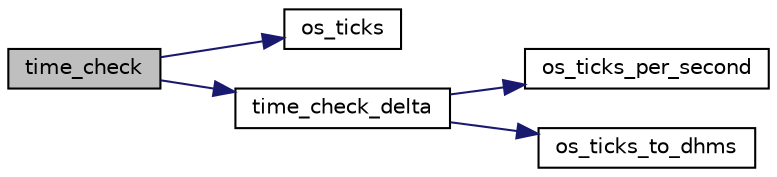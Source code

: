 digraph "time_check"
{
  edge [fontname="Helvetica",fontsize="10",labelfontname="Helvetica",labelfontsize="10"];
  node [fontname="Helvetica",fontsize="10",shape=record];
  rankdir="LR";
  Node4179 [label="time_check",height=0.2,width=0.4,color="black", fillcolor="grey75", style="filled", fontcolor="black"];
  Node4179 -> Node4180 [color="midnightblue",fontsize="10",style="solid",fontname="Helvetica"];
  Node4180 [label="os_ticks",height=0.2,width=0.4,color="black", fillcolor="white", style="filled",URL="$d5/db4/io__and__os_8h.html#a3da6d2b09e35d569adb7101dffcb5224"];
  Node4179 -> Node4181 [color="midnightblue",fontsize="10",style="solid",fontname="Helvetica"];
  Node4181 [label="time_check_delta",height=0.2,width=0.4,color="black", fillcolor="white", style="filled",URL="$d3/d72/global_8_c.html#a89a8565e34c7dcbb97180cd6af7454a1"];
  Node4181 -> Node4182 [color="midnightblue",fontsize="10",style="solid",fontname="Helvetica"];
  Node4182 [label="os_ticks_per_second",height=0.2,width=0.4,color="black", fillcolor="white", style="filled",URL="$d5/db4/io__and__os_8h.html#a1b35e7a094dfde9db39ae352c9c17042"];
  Node4181 -> Node4183 [color="midnightblue",fontsize="10",style="solid",fontname="Helvetica"];
  Node4183 [label="os_ticks_to_dhms",height=0.2,width=0.4,color="black", fillcolor="white", style="filled",URL="$d5/db4/io__and__os_8h.html#a0d715587fd9b8ab4e2bc822a2be313ba"];
}
